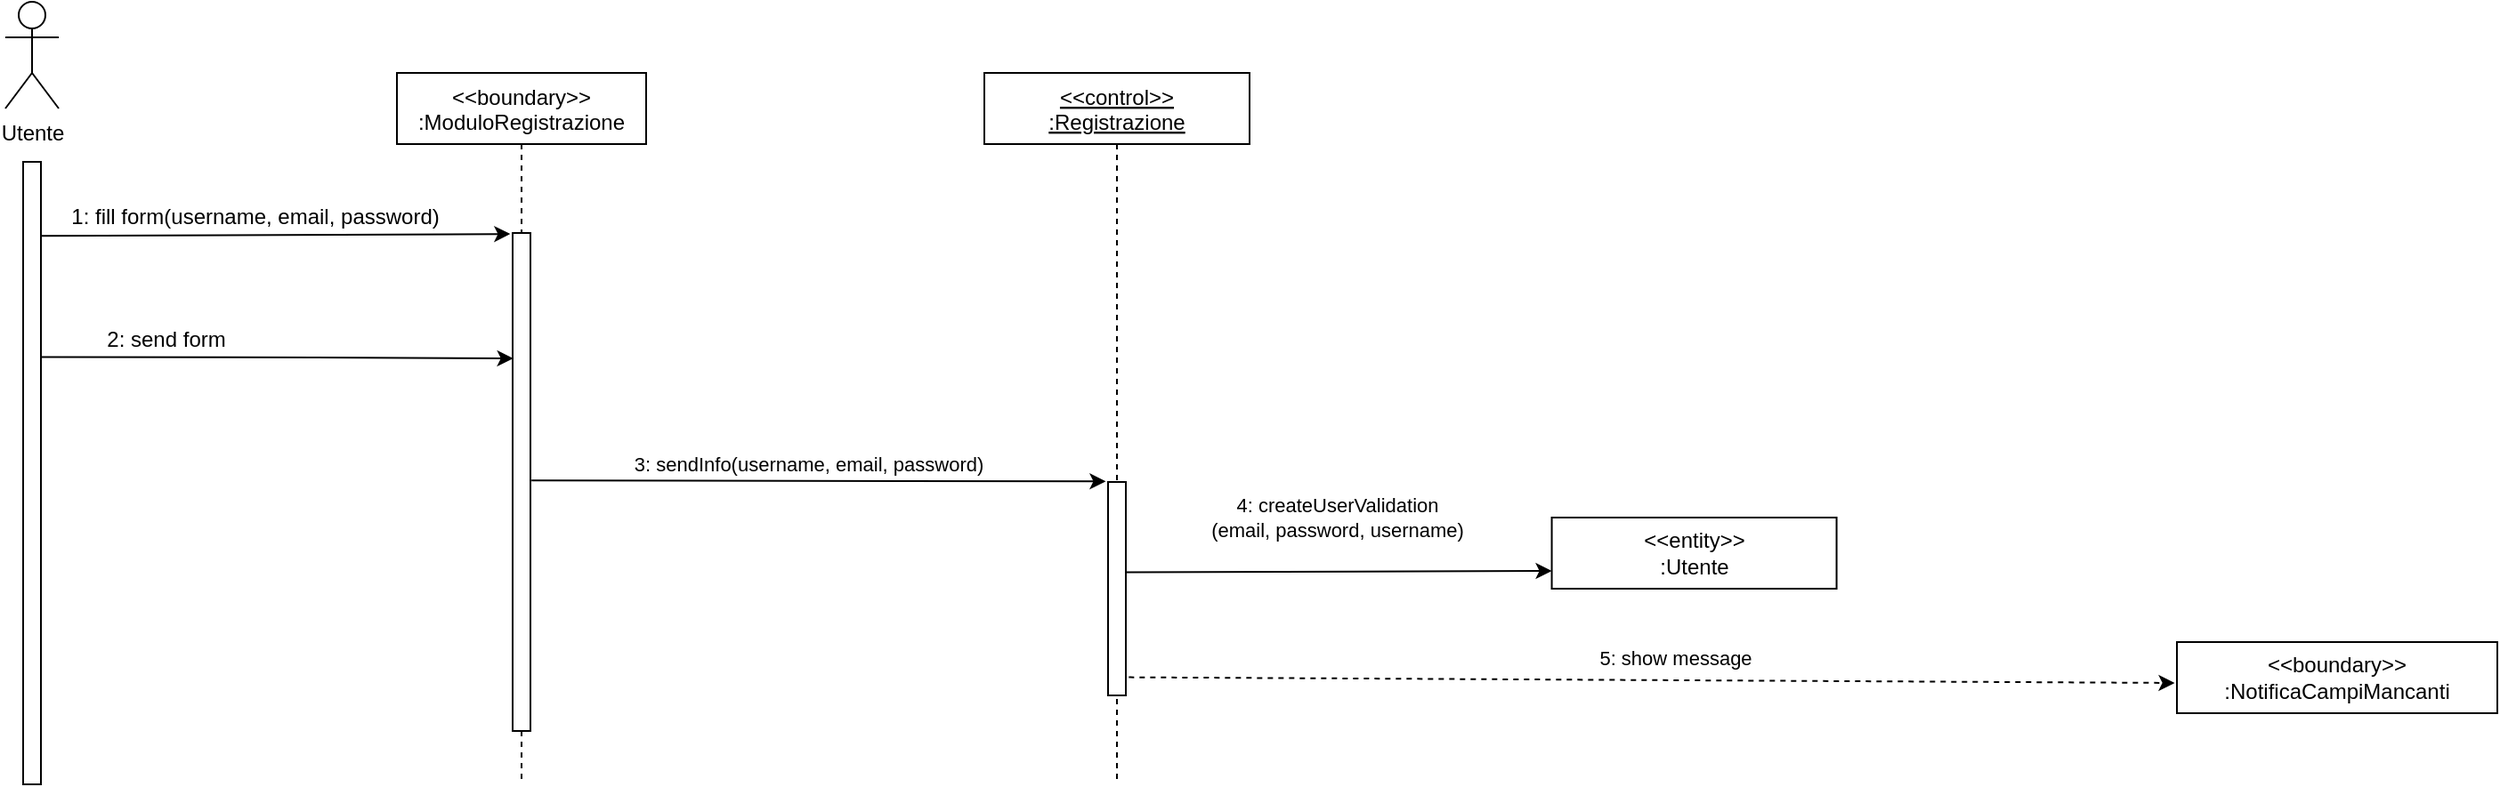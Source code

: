 <mxfile version="13.9.9" type="device"><diagram id="kgpKYQtTHZ0yAKxKKP6v" name="Page-1"><mxGraphModel dx="652" dy="439" grid="1" gridSize="10" guides="1" tooltips="1" connect="1" arrows="1" fold="1" page="1" pageScale="1" pageWidth="850" pageHeight="1100" math="0" shadow="0"><root><mxCell id="0"/><mxCell id="1" parent="0"/><mxCell id="3nuBFxr9cyL0pnOWT2aG-1" value="&lt;&lt;boundary&gt;&gt;&#10;:ModuloRegistrazione" style="shape=umlLifeline;perimeter=lifelinePerimeter;container=1;collapsible=0;recursiveResize=0;rounded=0;shadow=0;strokeWidth=1;fontStyle=0" parent="1" vertex="1"><mxGeometry x="260" y="80" width="140" height="400" as="geometry"/></mxCell><mxCell id="UVrpncc3etK-TjBj9SPZ-6" value="" style="points=[];perimeter=orthogonalPerimeter;rounded=0;shadow=0;strokeWidth=1;" parent="3nuBFxr9cyL0pnOWT2aG-1" vertex="1"><mxGeometry x="65" y="90" width="10" height="280" as="geometry"/></mxCell><mxCell id="3nuBFxr9cyL0pnOWT2aG-5" value="&lt;&lt;control&gt;&gt;&#10;:Registrazione" style="shape=umlLifeline;perimeter=lifelinePerimeter;container=1;collapsible=0;recursiveResize=0;rounded=0;shadow=0;strokeWidth=1;fontStyle=4;size=40;" parent="1" vertex="1"><mxGeometry x="590" y="80" width="149" height="400" as="geometry"/></mxCell><mxCell id="3nuBFxr9cyL0pnOWT2aG-6" value="" style="points=[];perimeter=orthogonalPerimeter;rounded=0;shadow=0;strokeWidth=1;" parent="3nuBFxr9cyL0pnOWT2aG-5" vertex="1"><mxGeometry x="69.5" y="230" width="10" height="120" as="geometry"/></mxCell><mxCell id="UVrpncc3etK-TjBj9SPZ-1" value="Utente" style="shape=umlActor;verticalLabelPosition=bottom;verticalAlign=top;html=1;outlineConnect=0;" parent="1" vertex="1"><mxGeometry x="40" y="40" width="30" height="60" as="geometry"/></mxCell><mxCell id="UVrpncc3etK-TjBj9SPZ-3" value="" style="points=[];perimeter=orthogonalPerimeter;rounded=0;shadow=0;strokeWidth=1;" parent="1" vertex="1"><mxGeometry x="50" y="130" width="10" height="350" as="geometry"/></mxCell><mxCell id="UVrpncc3etK-TjBj9SPZ-7" value="" style="endArrow=classic;html=1;exitX=0.95;exitY=0.119;exitDx=0;exitDy=0;exitPerimeter=0;entryX=-0.133;entryY=0.002;entryDx=0;entryDy=0;entryPerimeter=0;" parent="1" source="UVrpncc3etK-TjBj9SPZ-3" target="UVrpncc3etK-TjBj9SPZ-6" edge="1"><mxGeometry width="50" height="50" relative="1" as="geometry"><mxPoint x="260" y="330" as="sourcePoint"/><mxPoint x="310" y="280" as="targetPoint"/><Array as="points"/></mxGeometry></mxCell><mxCell id="UVrpncc3etK-TjBj9SPZ-18" value="&lt;font style=&quot;font-size: 12px&quot;&gt;1: fill form(username, email, password)&lt;/font&gt;" style="edgeLabel;html=1;align=center;verticalAlign=middle;resizable=0;points=[];" parent="UVrpncc3etK-TjBj9SPZ-7" vertex="1" connectable="0"><mxGeometry x="-0.088" y="1" relative="1" as="geometry"><mxPoint x="-0.32" y="-9.79" as="offset"/></mxGeometry></mxCell><mxCell id="UVrpncc3etK-TjBj9SPZ-8" value="" style="endArrow=classic;html=1;exitX=1.067;exitY=0.1;exitDx=0;exitDy=0;exitPerimeter=0;entryX=0.033;entryY=0.252;entryDx=0;entryDy=0;entryPerimeter=0;rounded=0;" parent="1" target="UVrpncc3etK-TjBj9SPZ-6" edge="1"><mxGeometry width="50" height="50" relative="1" as="geometry"><mxPoint x="60.0" y="239.8" as="sourcePoint"/><mxPoint x="210.33" y="239.88" as="targetPoint"/><Array as="points"><mxPoint x="214" y="240"/></Array></mxGeometry></mxCell><mxCell id="UVrpncc3etK-TjBj9SPZ-9" value="" style="endArrow=classic;html=1;entryX=-0.128;entryY=-0.003;entryDx=0;entryDy=0;entryPerimeter=0;exitX=1.059;exitY=0.497;exitDx=0;exitDy=0;exitPerimeter=0;" parent="1" source="UVrpncc3etK-TjBj9SPZ-6" target="3nuBFxr9cyL0pnOWT2aG-6" edge="1"><mxGeometry width="50" height="50" relative="1" as="geometry"><mxPoint x="240" y="310" as="sourcePoint"/><mxPoint x="400" y="270" as="targetPoint"/></mxGeometry></mxCell><mxCell id="UVrpncc3etK-TjBj9SPZ-20" value="3: sendInfo(username, email, password)" style="edgeLabel;html=1;align=center;verticalAlign=middle;resizable=0;points=[];" parent="UVrpncc3etK-TjBj9SPZ-9" vertex="1" connectable="0"><mxGeometry x="-0.146" y="1" relative="1" as="geometry"><mxPoint x="17.17" y="-8.82" as="offset"/></mxGeometry></mxCell><mxCell id="UVrpncc3etK-TjBj9SPZ-19" value="2: send form" style="text;html=1;align=center;verticalAlign=middle;resizable=0;points=[];autosize=1;" parent="1" vertex="1"><mxGeometry x="90" y="220" width="80" height="20" as="geometry"/></mxCell><mxCell id="gK7WACu6KWVrNArT7dcU-9" value="&amp;lt;&amp;lt;boundary&amp;gt;&amp;gt;&lt;br&gt;:NotificaCampiMancanti" style="rounded=0;whiteSpace=wrap;html=1;" parent="1" vertex="1"><mxGeometry x="1260" y="400" width="180" height="40" as="geometry"/></mxCell><mxCell id="3IhSXFJYXd_OSM4lAO8d-2" value="&amp;lt;&amp;lt;entity&amp;gt;&amp;gt;&lt;br&gt;:Utente" style="rounded=0;whiteSpace=wrap;html=1;" parent="1" vertex="1"><mxGeometry x="908.79" y="330" width="160" height="40" as="geometry"/></mxCell><mxCell id="3IhSXFJYXd_OSM4lAO8d-7" value="" style="endArrow=classic;html=1;exitX=1.121;exitY=0.577;exitDx=0;exitDy=0;exitPerimeter=0;entryX=0;entryY=0.75;entryDx=0;entryDy=0;" parent="1" target="3IhSXFJYXd_OSM4lAO8d-2" edge="1"><mxGeometry width="50" height="50" relative="1" as="geometry"><mxPoint x="669.5" y="360.8" as="sourcePoint"/><mxPoint x="1038.79" y="220" as="targetPoint"/><Array as="points"><mxPoint x="908.79" y="360"/></Array></mxGeometry></mxCell><mxCell id="3IhSXFJYXd_OSM4lAO8d-14" value="4: createUserValidation&lt;br&gt;(email, password, username)" style="edgeLabel;html=1;align=center;verticalAlign=middle;resizable=0;points=[];" parent="3IhSXFJYXd_OSM4lAO8d-7" vertex="1" connectable="0"><mxGeometry x="0.066" relative="1" as="geometry"><mxPoint x="-9.25" y="-30.37" as="offset"/></mxGeometry></mxCell><mxCell id="3IhSXFJYXd_OSM4lAO8d-15" value="" style="endArrow=classic;html=1;exitX=1.167;exitY=0.915;exitDx=0;exitDy=0;exitPerimeter=0;entryX=-0.007;entryY=0.575;entryDx=0;entryDy=0;entryPerimeter=0;dashed=1;" parent="1" source="3nuBFxr9cyL0pnOWT2aG-6" target="gK7WACu6KWVrNArT7dcU-9" edge="1"><mxGeometry width="50" height="50" relative="1" as="geometry"><mxPoint x="970" y="550" as="sourcePoint"/><mxPoint x="1310" y="683" as="targetPoint"/></mxGeometry></mxCell><mxCell id="3IhSXFJYXd_OSM4lAO8d-17" value="5: show message" style="edgeLabel;html=1;align=center;verticalAlign=middle;resizable=0;points=[];" parent="3IhSXFJYXd_OSM4lAO8d-15" vertex="1" connectable="0"><mxGeometry x="0.045" y="1" relative="1" as="geometry"><mxPoint y="-12.1" as="offset"/></mxGeometry></mxCell></root></mxGraphModel></diagram></mxfile>